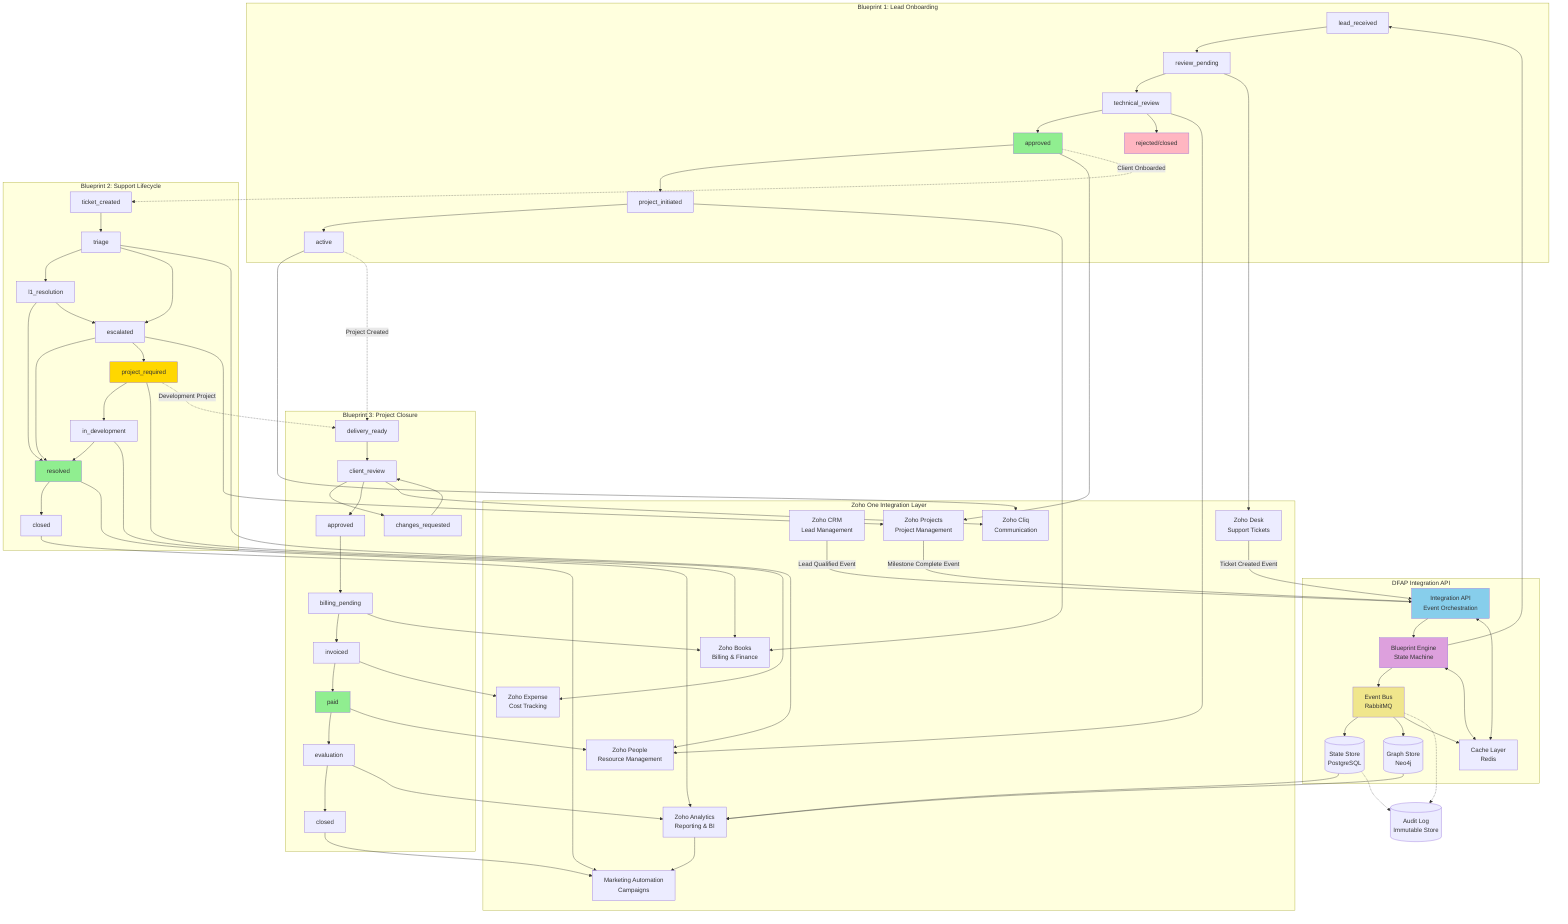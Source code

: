 graph TB
  subgraph "Blueprint 1: Lead Onboarding"
    B1S1[lead_received]
    B1S2[review_pending]
    B1S3[technical_review]
    B1S4[approved]
    B1S5[project_initiated]
    B1S6[active]
    B1S7[rejected/closed]
    
    B1S1 --> B1S2
    B1S2 --> B1S3
    B1S3 --> B1S4
    B1S3 --> B1S7
    B1S4 --> B1S5
    B1S5 --> B1S6
  end
  
  subgraph "Blueprint 2: Support Lifecycle"
    B2S1[ticket_created]
    B2S2[triage]
    B2S3[l1_resolution]
    B2S4[escalated]
    B2S5[project_required]
    B2S6[in_development]
    B2S7[resolved]
    B2S8[closed]
    
    B2S1 --> B2S2
    B2S2 --> B2S3
    B2S2 --> B2S4
    B2S3 --> B2S7
    B2S3 --> B2S4
    B2S4 --> B2S7
    B2S4 --> B2S5
    B2S5 --> B2S6
    B2S6 --> B2S7
    B2S7 --> B2S8
  end
  
  subgraph "Blueprint 3: Project Closure"
    B3S1[delivery_ready]
    B3S2[client_review]
    B3S3[changes_requested]
    B3S4[approved]
    B3S5[billing_pending]
    B3S6[invoiced]
    B3S7[paid]
    B3S8[evaluation]
    B3S9[closed]
    
    B3S1 --> B3S2
    B3S2 --> B3S3
    B3S2 --> B3S4
    B3S3 --> B3S2
    B3S4 --> B3S5
    B3S5 --> B3S6
    B3S6 --> B3S7
    B3S7 --> B3S8
    B3S8 --> B3S9
  end
  
  subgraph "Zoho One Integration Layer"
    CRM[Zoho CRM<br/>Lead Management]
    Desk[Zoho Desk<br/>Support Tickets]
    Projects[Zoho Projects<br/>Project Management]
    Books[Zoho Books<br/>Billing & Finance]
    People[Zoho People<br/>Resource Management]
    Expense[Zoho Expense<br/>Cost Tracking]
    Marketing[Marketing Automation<br/>Campaigns]
    Cliq[Zoho Cliq<br/>Communication]
    Analytics[Zoho Analytics<br/>Reporting & BI]
  end
  
  subgraph "DFAP Integration API"
    API[Integration API<br/>Event Orchestration]
    BlueprintEngine[Blueprint Engine<br/>State Machine]
    EventBus[Event Bus<br/>RabbitMQ]
    StateStore[(State Store<br/>PostgreSQL)]
    GraphDB[(Graph Store<br/>Neo4j)]
    Cache[Cache Layer<br/>Redis]
  end
  
  %% Blueprint 1 - Lead Onboarding Integrations
  CRM -->|"Lead Qualified Event"| API
  API --> BlueprintEngine
  BlueprintEngine --> B1S1
  B1S2 --> Desk
  B1S3 --> People
  B1S4 --> Projects
  B1S5 --> Books
  B1S6 --> Cliq
  
  %% Blueprint 2 - Support Lifecycle Integrations  
  Desk -->|"Ticket Created Event"| API
  B2S2 --> People
  B2S4 --> Projects
  B2S5 --> Expense
  B2S6 --> Books
  B2S7 --> Analytics
  B2S8 --> Marketing
  
  %% Blueprint 3 - Project Closure Integrations
  Projects -->|"Milestone Complete Event"| API
  B3S2 --> Cliq
  B3S5 --> Books
  B3S6 --> Expense
  B3S7 --> People
  B3S8 --> Analytics
  B3S9 --> Marketing
  
  %% Data Flow and State Management
  BlueprintEngine --> EventBus
  EventBus --> StateStore
  EventBus --> GraphDB
  EventBus --> Cache
  
  %% Cross-Blueprint Dependencies
  B1S6 -.->|"Project Created"| B3S1
  B2S5 -.->|"Development Project"| B3S1
  B1S4 -.->|"Client Onboarded"| B2S1
  
  %% Analytics and Reporting Integration
  StateStore --> Analytics
  GraphDB --> Analytics
  Analytics --> Marketing
  
  %% Real-time Updates
  API <--> Cache
  BlueprintEngine <--> Cache
  
  %% Audit and Compliance
  StateStore -.-> AuditLog[(Audit Log<br/>Immutable Store)]
  EventBus -.-> AuditLog
  
  style B1S4 fill:#90EE90
  style B1S7 fill:#FFB6C1
  style B2S7 fill:#90EE90
  style B2S5 fill:#FFD700
  style B3S7 fill:#90EE90
  style API fill:#87CEEB
  style BlueprintEngine fill:#DDA0DD
  style EventBus fill:#F0E68C